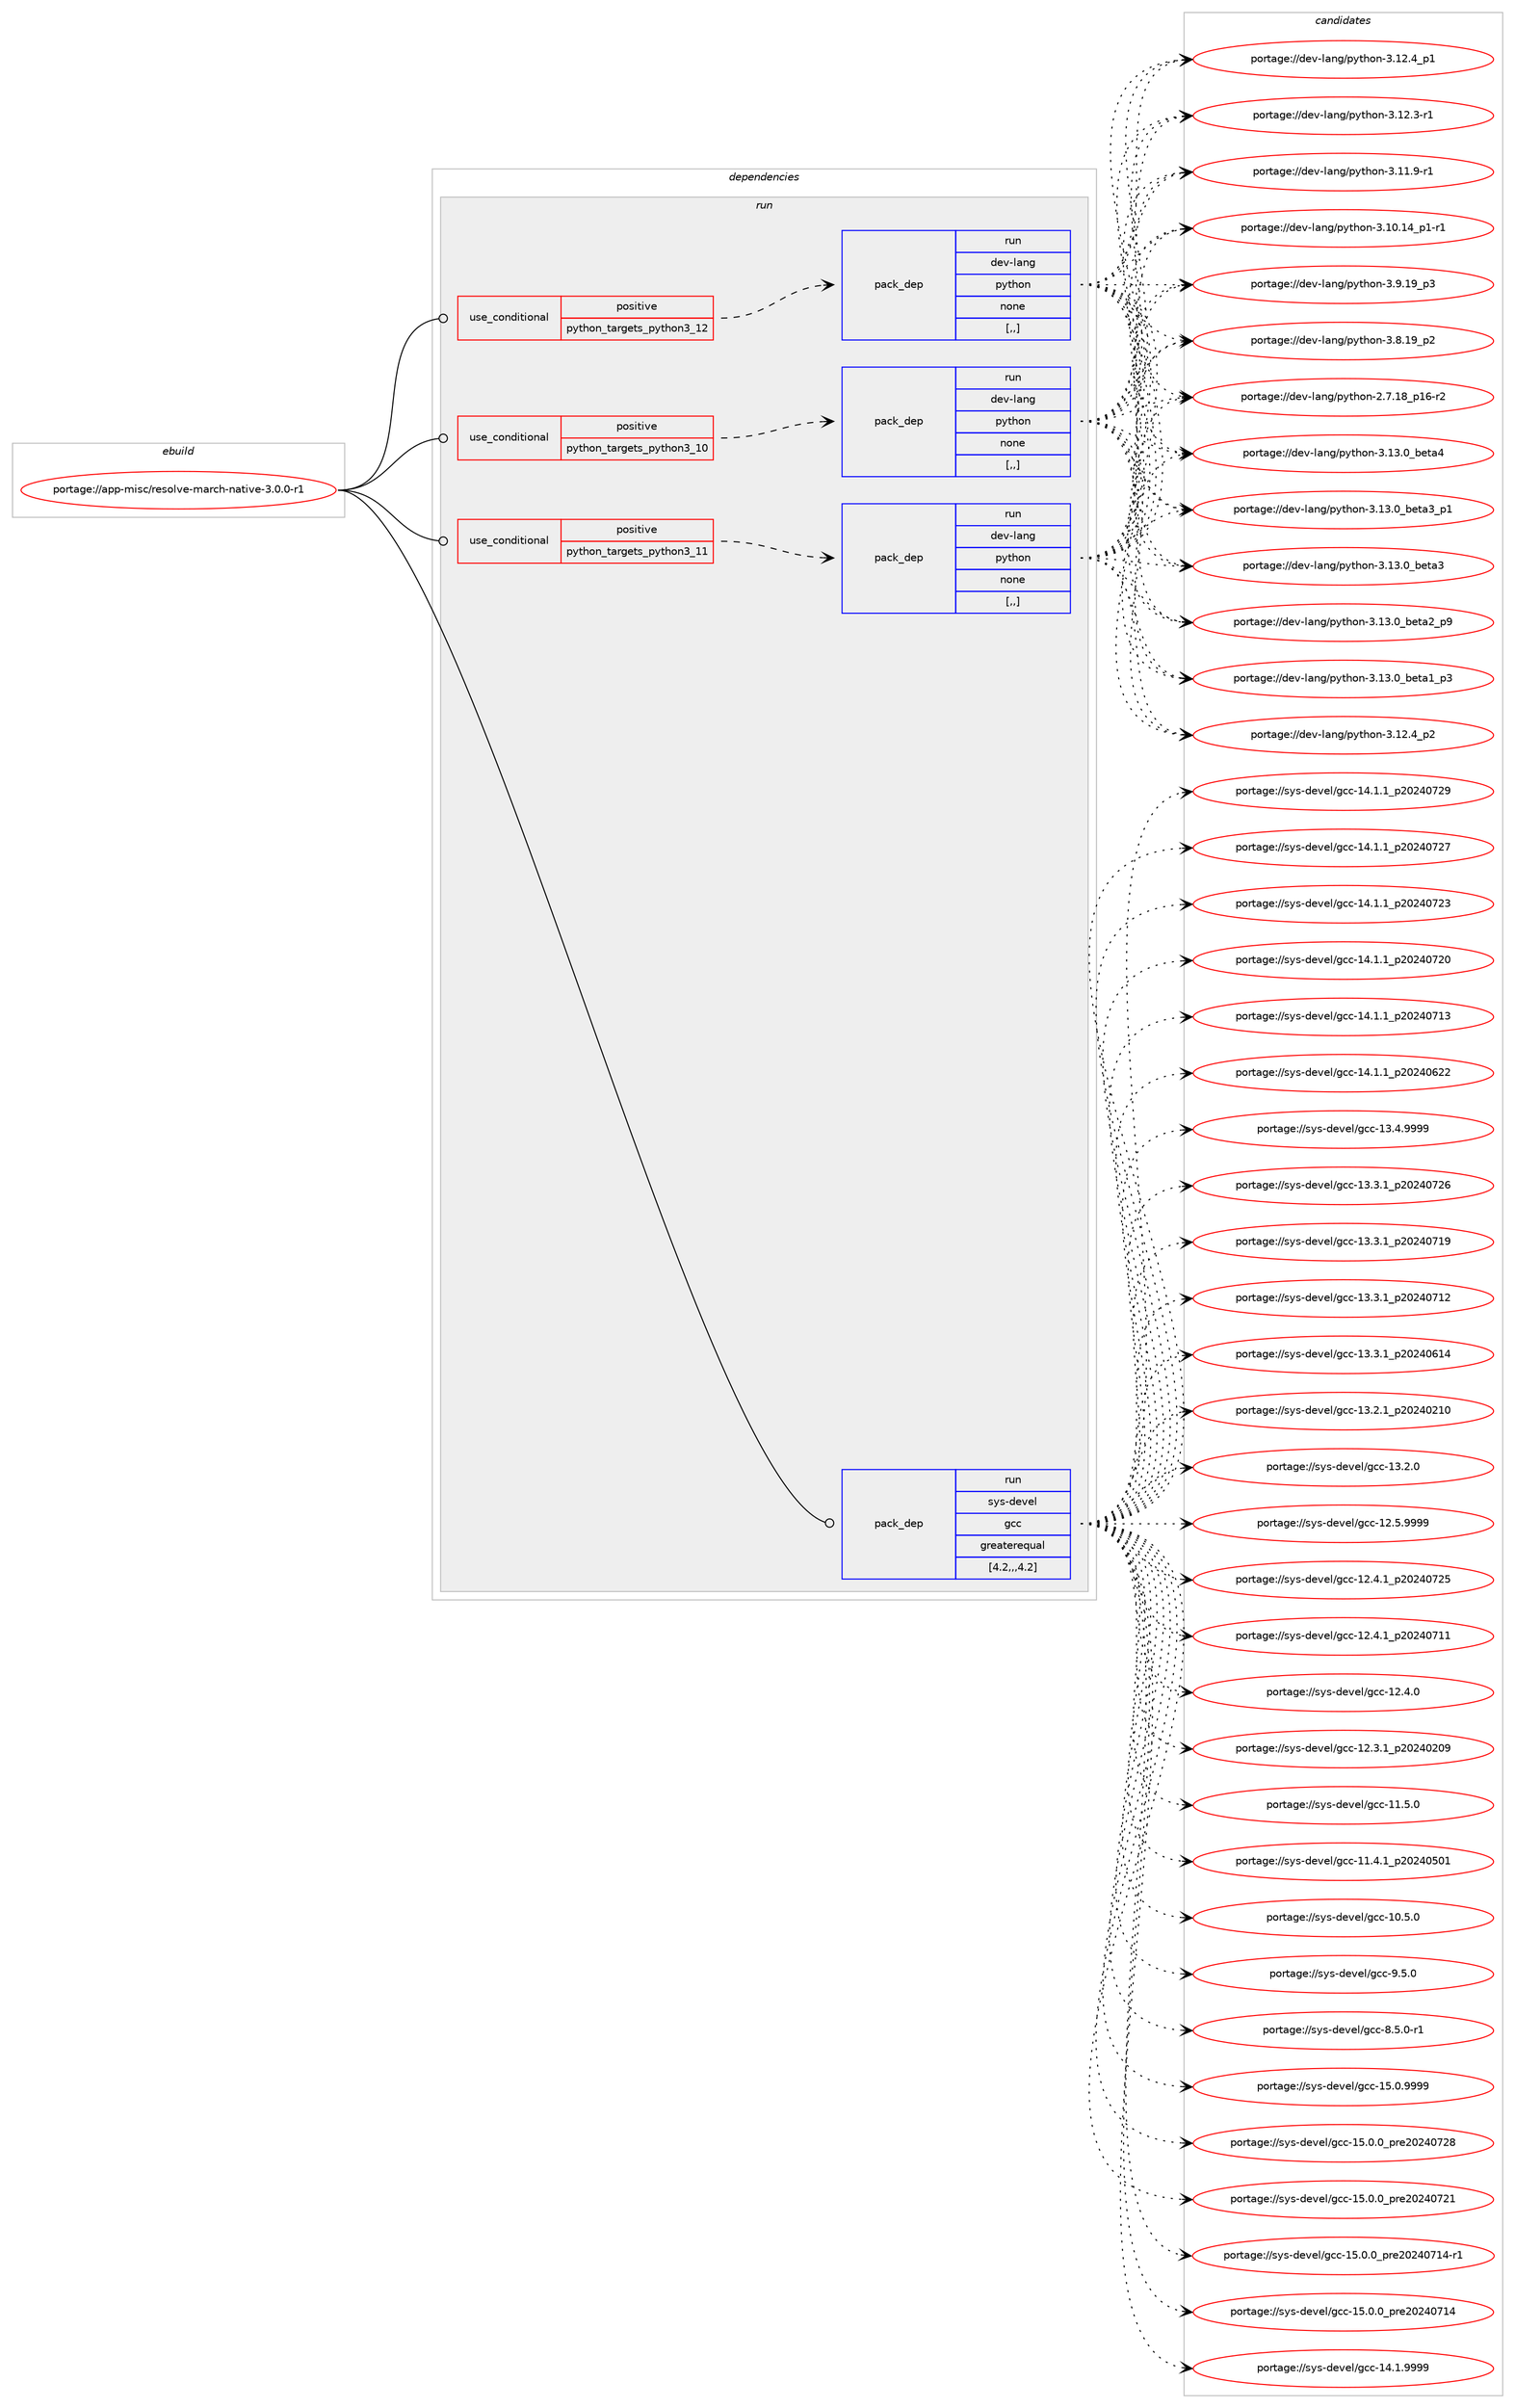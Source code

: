 digraph prolog {

# *************
# Graph options
# *************

newrank=true;
concentrate=true;
compound=true;
graph [rankdir=LR,fontname=Helvetica,fontsize=10,ranksep=1.5];#, ranksep=2.5, nodesep=0.2];
edge  [arrowhead=vee];
node  [fontname=Helvetica,fontsize=10];

# **********
# The ebuild
# **********

subgraph cluster_leftcol {
color=gray;
label=<<i>ebuild</i>>;
id [label="portage://app-misc/resolve-march-native-3.0.0-r1", color=red, width=4, href="../app-misc/resolve-march-native-3.0.0-r1.svg"];
}

# ****************
# The dependencies
# ****************

subgraph cluster_midcol {
color=gray;
label=<<i>dependencies</i>>;
subgraph cluster_compile {
fillcolor="#eeeeee";
style=filled;
label=<<i>compile</i>>;
}
subgraph cluster_compileandrun {
fillcolor="#eeeeee";
style=filled;
label=<<i>compile and run</i>>;
}
subgraph cluster_run {
fillcolor="#eeeeee";
style=filled;
label=<<i>run</i>>;
subgraph cond12682 {
dependency43885 [label=<<TABLE BORDER="0" CELLBORDER="1" CELLSPACING="0" CELLPADDING="4"><TR><TD ROWSPAN="3" CELLPADDING="10">use_conditional</TD></TR><TR><TD>positive</TD></TR><TR><TD>python_targets_python3_10</TD></TR></TABLE>>, shape=none, color=red];
subgraph pack30802 {
dependency43886 [label=<<TABLE BORDER="0" CELLBORDER="1" CELLSPACING="0" CELLPADDING="4" WIDTH="220"><TR><TD ROWSPAN="6" CELLPADDING="30">pack_dep</TD></TR><TR><TD WIDTH="110">run</TD></TR><TR><TD>dev-lang</TD></TR><TR><TD>python</TD></TR><TR><TD>none</TD></TR><TR><TD>[,,]</TD></TR></TABLE>>, shape=none, color=blue];
}
dependency43885:e -> dependency43886:w [weight=20,style="dashed",arrowhead="vee"];
}
id:e -> dependency43885:w [weight=20,style="solid",arrowhead="odot"];
subgraph cond12683 {
dependency43887 [label=<<TABLE BORDER="0" CELLBORDER="1" CELLSPACING="0" CELLPADDING="4"><TR><TD ROWSPAN="3" CELLPADDING="10">use_conditional</TD></TR><TR><TD>positive</TD></TR><TR><TD>python_targets_python3_11</TD></TR></TABLE>>, shape=none, color=red];
subgraph pack30803 {
dependency43888 [label=<<TABLE BORDER="0" CELLBORDER="1" CELLSPACING="0" CELLPADDING="4" WIDTH="220"><TR><TD ROWSPAN="6" CELLPADDING="30">pack_dep</TD></TR><TR><TD WIDTH="110">run</TD></TR><TR><TD>dev-lang</TD></TR><TR><TD>python</TD></TR><TR><TD>none</TD></TR><TR><TD>[,,]</TD></TR></TABLE>>, shape=none, color=blue];
}
dependency43887:e -> dependency43888:w [weight=20,style="dashed",arrowhead="vee"];
}
id:e -> dependency43887:w [weight=20,style="solid",arrowhead="odot"];
subgraph cond12684 {
dependency43889 [label=<<TABLE BORDER="0" CELLBORDER="1" CELLSPACING="0" CELLPADDING="4"><TR><TD ROWSPAN="3" CELLPADDING="10">use_conditional</TD></TR><TR><TD>positive</TD></TR><TR><TD>python_targets_python3_12</TD></TR></TABLE>>, shape=none, color=red];
subgraph pack30804 {
dependency43890 [label=<<TABLE BORDER="0" CELLBORDER="1" CELLSPACING="0" CELLPADDING="4" WIDTH="220"><TR><TD ROWSPAN="6" CELLPADDING="30">pack_dep</TD></TR><TR><TD WIDTH="110">run</TD></TR><TR><TD>dev-lang</TD></TR><TR><TD>python</TD></TR><TR><TD>none</TD></TR><TR><TD>[,,]</TD></TR></TABLE>>, shape=none, color=blue];
}
dependency43889:e -> dependency43890:w [weight=20,style="dashed",arrowhead="vee"];
}
id:e -> dependency43889:w [weight=20,style="solid",arrowhead="odot"];
subgraph pack30805 {
dependency43891 [label=<<TABLE BORDER="0" CELLBORDER="1" CELLSPACING="0" CELLPADDING="4" WIDTH="220"><TR><TD ROWSPAN="6" CELLPADDING="30">pack_dep</TD></TR><TR><TD WIDTH="110">run</TD></TR><TR><TD>sys-devel</TD></TR><TR><TD>gcc</TD></TR><TR><TD>greaterequal</TD></TR><TR><TD>[4.2,,,4.2]</TD></TR></TABLE>>, shape=none, color=blue];
}
id:e -> dependency43891:w [weight=20,style="solid",arrowhead="odot"];
}
}

# **************
# The candidates
# **************

subgraph cluster_choices {
rank=same;
color=gray;
label=<<i>candidates</i>>;

subgraph choice30802 {
color=black;
nodesep=1;
choice1001011184510897110103471121211161041111104551464951464895981011169752 [label="portage://dev-lang/python-3.13.0_beta4", color=red, width=4,href="../dev-lang/python-3.13.0_beta4.svg"];
choice10010111845108971101034711212111610411111045514649514648959810111697519511249 [label="portage://dev-lang/python-3.13.0_beta3_p1", color=red, width=4,href="../dev-lang/python-3.13.0_beta3_p1.svg"];
choice1001011184510897110103471121211161041111104551464951464895981011169751 [label="portage://dev-lang/python-3.13.0_beta3", color=red, width=4,href="../dev-lang/python-3.13.0_beta3.svg"];
choice10010111845108971101034711212111610411111045514649514648959810111697509511257 [label="portage://dev-lang/python-3.13.0_beta2_p9", color=red, width=4,href="../dev-lang/python-3.13.0_beta2_p9.svg"];
choice10010111845108971101034711212111610411111045514649514648959810111697499511251 [label="portage://dev-lang/python-3.13.0_beta1_p3", color=red, width=4,href="../dev-lang/python-3.13.0_beta1_p3.svg"];
choice100101118451089711010347112121116104111110455146495046529511250 [label="portage://dev-lang/python-3.12.4_p2", color=red, width=4,href="../dev-lang/python-3.12.4_p2.svg"];
choice100101118451089711010347112121116104111110455146495046529511249 [label="portage://dev-lang/python-3.12.4_p1", color=red, width=4,href="../dev-lang/python-3.12.4_p1.svg"];
choice100101118451089711010347112121116104111110455146495046514511449 [label="portage://dev-lang/python-3.12.3-r1", color=red, width=4,href="../dev-lang/python-3.12.3-r1.svg"];
choice100101118451089711010347112121116104111110455146494946574511449 [label="portage://dev-lang/python-3.11.9-r1", color=red, width=4,href="../dev-lang/python-3.11.9-r1.svg"];
choice100101118451089711010347112121116104111110455146494846495295112494511449 [label="portage://dev-lang/python-3.10.14_p1-r1", color=red, width=4,href="../dev-lang/python-3.10.14_p1-r1.svg"];
choice100101118451089711010347112121116104111110455146574649579511251 [label="portage://dev-lang/python-3.9.19_p3", color=red, width=4,href="../dev-lang/python-3.9.19_p3.svg"];
choice100101118451089711010347112121116104111110455146564649579511250 [label="portage://dev-lang/python-3.8.19_p2", color=red, width=4,href="../dev-lang/python-3.8.19_p2.svg"];
choice100101118451089711010347112121116104111110455046554649569511249544511450 [label="portage://dev-lang/python-2.7.18_p16-r2", color=red, width=4,href="../dev-lang/python-2.7.18_p16-r2.svg"];
dependency43886:e -> choice1001011184510897110103471121211161041111104551464951464895981011169752:w [style=dotted,weight="100"];
dependency43886:e -> choice10010111845108971101034711212111610411111045514649514648959810111697519511249:w [style=dotted,weight="100"];
dependency43886:e -> choice1001011184510897110103471121211161041111104551464951464895981011169751:w [style=dotted,weight="100"];
dependency43886:e -> choice10010111845108971101034711212111610411111045514649514648959810111697509511257:w [style=dotted,weight="100"];
dependency43886:e -> choice10010111845108971101034711212111610411111045514649514648959810111697499511251:w [style=dotted,weight="100"];
dependency43886:e -> choice100101118451089711010347112121116104111110455146495046529511250:w [style=dotted,weight="100"];
dependency43886:e -> choice100101118451089711010347112121116104111110455146495046529511249:w [style=dotted,weight="100"];
dependency43886:e -> choice100101118451089711010347112121116104111110455146495046514511449:w [style=dotted,weight="100"];
dependency43886:e -> choice100101118451089711010347112121116104111110455146494946574511449:w [style=dotted,weight="100"];
dependency43886:e -> choice100101118451089711010347112121116104111110455146494846495295112494511449:w [style=dotted,weight="100"];
dependency43886:e -> choice100101118451089711010347112121116104111110455146574649579511251:w [style=dotted,weight="100"];
dependency43886:e -> choice100101118451089711010347112121116104111110455146564649579511250:w [style=dotted,weight="100"];
dependency43886:e -> choice100101118451089711010347112121116104111110455046554649569511249544511450:w [style=dotted,weight="100"];
}
subgraph choice30803 {
color=black;
nodesep=1;
choice1001011184510897110103471121211161041111104551464951464895981011169752 [label="portage://dev-lang/python-3.13.0_beta4", color=red, width=4,href="../dev-lang/python-3.13.0_beta4.svg"];
choice10010111845108971101034711212111610411111045514649514648959810111697519511249 [label="portage://dev-lang/python-3.13.0_beta3_p1", color=red, width=4,href="../dev-lang/python-3.13.0_beta3_p1.svg"];
choice1001011184510897110103471121211161041111104551464951464895981011169751 [label="portage://dev-lang/python-3.13.0_beta3", color=red, width=4,href="../dev-lang/python-3.13.0_beta3.svg"];
choice10010111845108971101034711212111610411111045514649514648959810111697509511257 [label="portage://dev-lang/python-3.13.0_beta2_p9", color=red, width=4,href="../dev-lang/python-3.13.0_beta2_p9.svg"];
choice10010111845108971101034711212111610411111045514649514648959810111697499511251 [label="portage://dev-lang/python-3.13.0_beta1_p3", color=red, width=4,href="../dev-lang/python-3.13.0_beta1_p3.svg"];
choice100101118451089711010347112121116104111110455146495046529511250 [label="portage://dev-lang/python-3.12.4_p2", color=red, width=4,href="../dev-lang/python-3.12.4_p2.svg"];
choice100101118451089711010347112121116104111110455146495046529511249 [label="portage://dev-lang/python-3.12.4_p1", color=red, width=4,href="../dev-lang/python-3.12.4_p1.svg"];
choice100101118451089711010347112121116104111110455146495046514511449 [label="portage://dev-lang/python-3.12.3-r1", color=red, width=4,href="../dev-lang/python-3.12.3-r1.svg"];
choice100101118451089711010347112121116104111110455146494946574511449 [label="portage://dev-lang/python-3.11.9-r1", color=red, width=4,href="../dev-lang/python-3.11.9-r1.svg"];
choice100101118451089711010347112121116104111110455146494846495295112494511449 [label="portage://dev-lang/python-3.10.14_p1-r1", color=red, width=4,href="../dev-lang/python-3.10.14_p1-r1.svg"];
choice100101118451089711010347112121116104111110455146574649579511251 [label="portage://dev-lang/python-3.9.19_p3", color=red, width=4,href="../dev-lang/python-3.9.19_p3.svg"];
choice100101118451089711010347112121116104111110455146564649579511250 [label="portage://dev-lang/python-3.8.19_p2", color=red, width=4,href="../dev-lang/python-3.8.19_p2.svg"];
choice100101118451089711010347112121116104111110455046554649569511249544511450 [label="portage://dev-lang/python-2.7.18_p16-r2", color=red, width=4,href="../dev-lang/python-2.7.18_p16-r2.svg"];
dependency43888:e -> choice1001011184510897110103471121211161041111104551464951464895981011169752:w [style=dotted,weight="100"];
dependency43888:e -> choice10010111845108971101034711212111610411111045514649514648959810111697519511249:w [style=dotted,weight="100"];
dependency43888:e -> choice1001011184510897110103471121211161041111104551464951464895981011169751:w [style=dotted,weight="100"];
dependency43888:e -> choice10010111845108971101034711212111610411111045514649514648959810111697509511257:w [style=dotted,weight="100"];
dependency43888:e -> choice10010111845108971101034711212111610411111045514649514648959810111697499511251:w [style=dotted,weight="100"];
dependency43888:e -> choice100101118451089711010347112121116104111110455146495046529511250:w [style=dotted,weight="100"];
dependency43888:e -> choice100101118451089711010347112121116104111110455146495046529511249:w [style=dotted,weight="100"];
dependency43888:e -> choice100101118451089711010347112121116104111110455146495046514511449:w [style=dotted,weight="100"];
dependency43888:e -> choice100101118451089711010347112121116104111110455146494946574511449:w [style=dotted,weight="100"];
dependency43888:e -> choice100101118451089711010347112121116104111110455146494846495295112494511449:w [style=dotted,weight="100"];
dependency43888:e -> choice100101118451089711010347112121116104111110455146574649579511251:w [style=dotted,weight="100"];
dependency43888:e -> choice100101118451089711010347112121116104111110455146564649579511250:w [style=dotted,weight="100"];
dependency43888:e -> choice100101118451089711010347112121116104111110455046554649569511249544511450:w [style=dotted,weight="100"];
}
subgraph choice30804 {
color=black;
nodesep=1;
choice1001011184510897110103471121211161041111104551464951464895981011169752 [label="portage://dev-lang/python-3.13.0_beta4", color=red, width=4,href="../dev-lang/python-3.13.0_beta4.svg"];
choice10010111845108971101034711212111610411111045514649514648959810111697519511249 [label="portage://dev-lang/python-3.13.0_beta3_p1", color=red, width=4,href="../dev-lang/python-3.13.0_beta3_p1.svg"];
choice1001011184510897110103471121211161041111104551464951464895981011169751 [label="portage://dev-lang/python-3.13.0_beta3", color=red, width=4,href="../dev-lang/python-3.13.0_beta3.svg"];
choice10010111845108971101034711212111610411111045514649514648959810111697509511257 [label="portage://dev-lang/python-3.13.0_beta2_p9", color=red, width=4,href="../dev-lang/python-3.13.0_beta2_p9.svg"];
choice10010111845108971101034711212111610411111045514649514648959810111697499511251 [label="portage://dev-lang/python-3.13.0_beta1_p3", color=red, width=4,href="../dev-lang/python-3.13.0_beta1_p3.svg"];
choice100101118451089711010347112121116104111110455146495046529511250 [label="portage://dev-lang/python-3.12.4_p2", color=red, width=4,href="../dev-lang/python-3.12.4_p2.svg"];
choice100101118451089711010347112121116104111110455146495046529511249 [label="portage://dev-lang/python-3.12.4_p1", color=red, width=4,href="../dev-lang/python-3.12.4_p1.svg"];
choice100101118451089711010347112121116104111110455146495046514511449 [label="portage://dev-lang/python-3.12.3-r1", color=red, width=4,href="../dev-lang/python-3.12.3-r1.svg"];
choice100101118451089711010347112121116104111110455146494946574511449 [label="portage://dev-lang/python-3.11.9-r1", color=red, width=4,href="../dev-lang/python-3.11.9-r1.svg"];
choice100101118451089711010347112121116104111110455146494846495295112494511449 [label="portage://dev-lang/python-3.10.14_p1-r1", color=red, width=4,href="../dev-lang/python-3.10.14_p1-r1.svg"];
choice100101118451089711010347112121116104111110455146574649579511251 [label="portage://dev-lang/python-3.9.19_p3", color=red, width=4,href="../dev-lang/python-3.9.19_p3.svg"];
choice100101118451089711010347112121116104111110455146564649579511250 [label="portage://dev-lang/python-3.8.19_p2", color=red, width=4,href="../dev-lang/python-3.8.19_p2.svg"];
choice100101118451089711010347112121116104111110455046554649569511249544511450 [label="portage://dev-lang/python-2.7.18_p16-r2", color=red, width=4,href="../dev-lang/python-2.7.18_p16-r2.svg"];
dependency43890:e -> choice1001011184510897110103471121211161041111104551464951464895981011169752:w [style=dotted,weight="100"];
dependency43890:e -> choice10010111845108971101034711212111610411111045514649514648959810111697519511249:w [style=dotted,weight="100"];
dependency43890:e -> choice1001011184510897110103471121211161041111104551464951464895981011169751:w [style=dotted,weight="100"];
dependency43890:e -> choice10010111845108971101034711212111610411111045514649514648959810111697509511257:w [style=dotted,weight="100"];
dependency43890:e -> choice10010111845108971101034711212111610411111045514649514648959810111697499511251:w [style=dotted,weight="100"];
dependency43890:e -> choice100101118451089711010347112121116104111110455146495046529511250:w [style=dotted,weight="100"];
dependency43890:e -> choice100101118451089711010347112121116104111110455146495046529511249:w [style=dotted,weight="100"];
dependency43890:e -> choice100101118451089711010347112121116104111110455146495046514511449:w [style=dotted,weight="100"];
dependency43890:e -> choice100101118451089711010347112121116104111110455146494946574511449:w [style=dotted,weight="100"];
dependency43890:e -> choice100101118451089711010347112121116104111110455146494846495295112494511449:w [style=dotted,weight="100"];
dependency43890:e -> choice100101118451089711010347112121116104111110455146574649579511251:w [style=dotted,weight="100"];
dependency43890:e -> choice100101118451089711010347112121116104111110455146564649579511250:w [style=dotted,weight="100"];
dependency43890:e -> choice100101118451089711010347112121116104111110455046554649569511249544511450:w [style=dotted,weight="100"];
}
subgraph choice30805 {
color=black;
nodesep=1;
choice1151211154510010111810110847103999945495346484657575757 [label="portage://sys-devel/gcc-15.0.9999", color=red, width=4,href="../sys-devel/gcc-15.0.9999.svg"];
choice1151211154510010111810110847103999945495346484648951121141015048505248555056 [label="portage://sys-devel/gcc-15.0.0_pre20240728", color=red, width=4,href="../sys-devel/gcc-15.0.0_pre20240728.svg"];
choice1151211154510010111810110847103999945495346484648951121141015048505248555049 [label="portage://sys-devel/gcc-15.0.0_pre20240721", color=red, width=4,href="../sys-devel/gcc-15.0.0_pre20240721.svg"];
choice11512111545100101118101108471039999454953464846489511211410150485052485549524511449 [label="portage://sys-devel/gcc-15.0.0_pre20240714-r1", color=red, width=4,href="../sys-devel/gcc-15.0.0_pre20240714-r1.svg"];
choice1151211154510010111810110847103999945495346484648951121141015048505248554952 [label="portage://sys-devel/gcc-15.0.0_pre20240714", color=red, width=4,href="../sys-devel/gcc-15.0.0_pre20240714.svg"];
choice1151211154510010111810110847103999945495246494657575757 [label="portage://sys-devel/gcc-14.1.9999", color=red, width=4,href="../sys-devel/gcc-14.1.9999.svg"];
choice1151211154510010111810110847103999945495246494649951125048505248555057 [label="portage://sys-devel/gcc-14.1.1_p20240729", color=red, width=4,href="../sys-devel/gcc-14.1.1_p20240729.svg"];
choice1151211154510010111810110847103999945495246494649951125048505248555055 [label="portage://sys-devel/gcc-14.1.1_p20240727", color=red, width=4,href="../sys-devel/gcc-14.1.1_p20240727.svg"];
choice1151211154510010111810110847103999945495246494649951125048505248555051 [label="portage://sys-devel/gcc-14.1.1_p20240723", color=red, width=4,href="../sys-devel/gcc-14.1.1_p20240723.svg"];
choice1151211154510010111810110847103999945495246494649951125048505248555048 [label="portage://sys-devel/gcc-14.1.1_p20240720", color=red, width=4,href="../sys-devel/gcc-14.1.1_p20240720.svg"];
choice1151211154510010111810110847103999945495246494649951125048505248554951 [label="portage://sys-devel/gcc-14.1.1_p20240713", color=red, width=4,href="../sys-devel/gcc-14.1.1_p20240713.svg"];
choice1151211154510010111810110847103999945495246494649951125048505248545050 [label="portage://sys-devel/gcc-14.1.1_p20240622", color=red, width=4,href="../sys-devel/gcc-14.1.1_p20240622.svg"];
choice1151211154510010111810110847103999945495146524657575757 [label="portage://sys-devel/gcc-13.4.9999", color=red, width=4,href="../sys-devel/gcc-13.4.9999.svg"];
choice1151211154510010111810110847103999945495146514649951125048505248555054 [label="portage://sys-devel/gcc-13.3.1_p20240726", color=red, width=4,href="../sys-devel/gcc-13.3.1_p20240726.svg"];
choice1151211154510010111810110847103999945495146514649951125048505248554957 [label="portage://sys-devel/gcc-13.3.1_p20240719", color=red, width=4,href="../sys-devel/gcc-13.3.1_p20240719.svg"];
choice1151211154510010111810110847103999945495146514649951125048505248554950 [label="portage://sys-devel/gcc-13.3.1_p20240712", color=red, width=4,href="../sys-devel/gcc-13.3.1_p20240712.svg"];
choice1151211154510010111810110847103999945495146514649951125048505248544952 [label="portage://sys-devel/gcc-13.3.1_p20240614", color=red, width=4,href="../sys-devel/gcc-13.3.1_p20240614.svg"];
choice1151211154510010111810110847103999945495146504649951125048505248504948 [label="portage://sys-devel/gcc-13.2.1_p20240210", color=red, width=4,href="../sys-devel/gcc-13.2.1_p20240210.svg"];
choice1151211154510010111810110847103999945495146504648 [label="portage://sys-devel/gcc-13.2.0", color=red, width=4,href="../sys-devel/gcc-13.2.0.svg"];
choice1151211154510010111810110847103999945495046534657575757 [label="portage://sys-devel/gcc-12.5.9999", color=red, width=4,href="../sys-devel/gcc-12.5.9999.svg"];
choice1151211154510010111810110847103999945495046524649951125048505248555053 [label="portage://sys-devel/gcc-12.4.1_p20240725", color=red, width=4,href="../sys-devel/gcc-12.4.1_p20240725.svg"];
choice1151211154510010111810110847103999945495046524649951125048505248554949 [label="portage://sys-devel/gcc-12.4.1_p20240711", color=red, width=4,href="../sys-devel/gcc-12.4.1_p20240711.svg"];
choice1151211154510010111810110847103999945495046524648 [label="portage://sys-devel/gcc-12.4.0", color=red, width=4,href="../sys-devel/gcc-12.4.0.svg"];
choice1151211154510010111810110847103999945495046514649951125048505248504857 [label="portage://sys-devel/gcc-12.3.1_p20240209", color=red, width=4,href="../sys-devel/gcc-12.3.1_p20240209.svg"];
choice1151211154510010111810110847103999945494946534648 [label="portage://sys-devel/gcc-11.5.0", color=red, width=4,href="../sys-devel/gcc-11.5.0.svg"];
choice1151211154510010111810110847103999945494946524649951125048505248534849 [label="portage://sys-devel/gcc-11.4.1_p20240501", color=red, width=4,href="../sys-devel/gcc-11.4.1_p20240501.svg"];
choice1151211154510010111810110847103999945494846534648 [label="portage://sys-devel/gcc-10.5.0", color=red, width=4,href="../sys-devel/gcc-10.5.0.svg"];
choice11512111545100101118101108471039999455746534648 [label="portage://sys-devel/gcc-9.5.0", color=red, width=4,href="../sys-devel/gcc-9.5.0.svg"];
choice115121115451001011181011084710399994556465346484511449 [label="portage://sys-devel/gcc-8.5.0-r1", color=red, width=4,href="../sys-devel/gcc-8.5.0-r1.svg"];
dependency43891:e -> choice1151211154510010111810110847103999945495346484657575757:w [style=dotted,weight="100"];
dependency43891:e -> choice1151211154510010111810110847103999945495346484648951121141015048505248555056:w [style=dotted,weight="100"];
dependency43891:e -> choice1151211154510010111810110847103999945495346484648951121141015048505248555049:w [style=dotted,weight="100"];
dependency43891:e -> choice11512111545100101118101108471039999454953464846489511211410150485052485549524511449:w [style=dotted,weight="100"];
dependency43891:e -> choice1151211154510010111810110847103999945495346484648951121141015048505248554952:w [style=dotted,weight="100"];
dependency43891:e -> choice1151211154510010111810110847103999945495246494657575757:w [style=dotted,weight="100"];
dependency43891:e -> choice1151211154510010111810110847103999945495246494649951125048505248555057:w [style=dotted,weight="100"];
dependency43891:e -> choice1151211154510010111810110847103999945495246494649951125048505248555055:w [style=dotted,weight="100"];
dependency43891:e -> choice1151211154510010111810110847103999945495246494649951125048505248555051:w [style=dotted,weight="100"];
dependency43891:e -> choice1151211154510010111810110847103999945495246494649951125048505248555048:w [style=dotted,weight="100"];
dependency43891:e -> choice1151211154510010111810110847103999945495246494649951125048505248554951:w [style=dotted,weight="100"];
dependency43891:e -> choice1151211154510010111810110847103999945495246494649951125048505248545050:w [style=dotted,weight="100"];
dependency43891:e -> choice1151211154510010111810110847103999945495146524657575757:w [style=dotted,weight="100"];
dependency43891:e -> choice1151211154510010111810110847103999945495146514649951125048505248555054:w [style=dotted,weight="100"];
dependency43891:e -> choice1151211154510010111810110847103999945495146514649951125048505248554957:w [style=dotted,weight="100"];
dependency43891:e -> choice1151211154510010111810110847103999945495146514649951125048505248554950:w [style=dotted,weight="100"];
dependency43891:e -> choice1151211154510010111810110847103999945495146514649951125048505248544952:w [style=dotted,weight="100"];
dependency43891:e -> choice1151211154510010111810110847103999945495146504649951125048505248504948:w [style=dotted,weight="100"];
dependency43891:e -> choice1151211154510010111810110847103999945495146504648:w [style=dotted,weight="100"];
dependency43891:e -> choice1151211154510010111810110847103999945495046534657575757:w [style=dotted,weight="100"];
dependency43891:e -> choice1151211154510010111810110847103999945495046524649951125048505248555053:w [style=dotted,weight="100"];
dependency43891:e -> choice1151211154510010111810110847103999945495046524649951125048505248554949:w [style=dotted,weight="100"];
dependency43891:e -> choice1151211154510010111810110847103999945495046524648:w [style=dotted,weight="100"];
dependency43891:e -> choice1151211154510010111810110847103999945495046514649951125048505248504857:w [style=dotted,weight="100"];
dependency43891:e -> choice1151211154510010111810110847103999945494946534648:w [style=dotted,weight="100"];
dependency43891:e -> choice1151211154510010111810110847103999945494946524649951125048505248534849:w [style=dotted,weight="100"];
dependency43891:e -> choice1151211154510010111810110847103999945494846534648:w [style=dotted,weight="100"];
dependency43891:e -> choice11512111545100101118101108471039999455746534648:w [style=dotted,weight="100"];
dependency43891:e -> choice115121115451001011181011084710399994556465346484511449:w [style=dotted,weight="100"];
}
}

}
